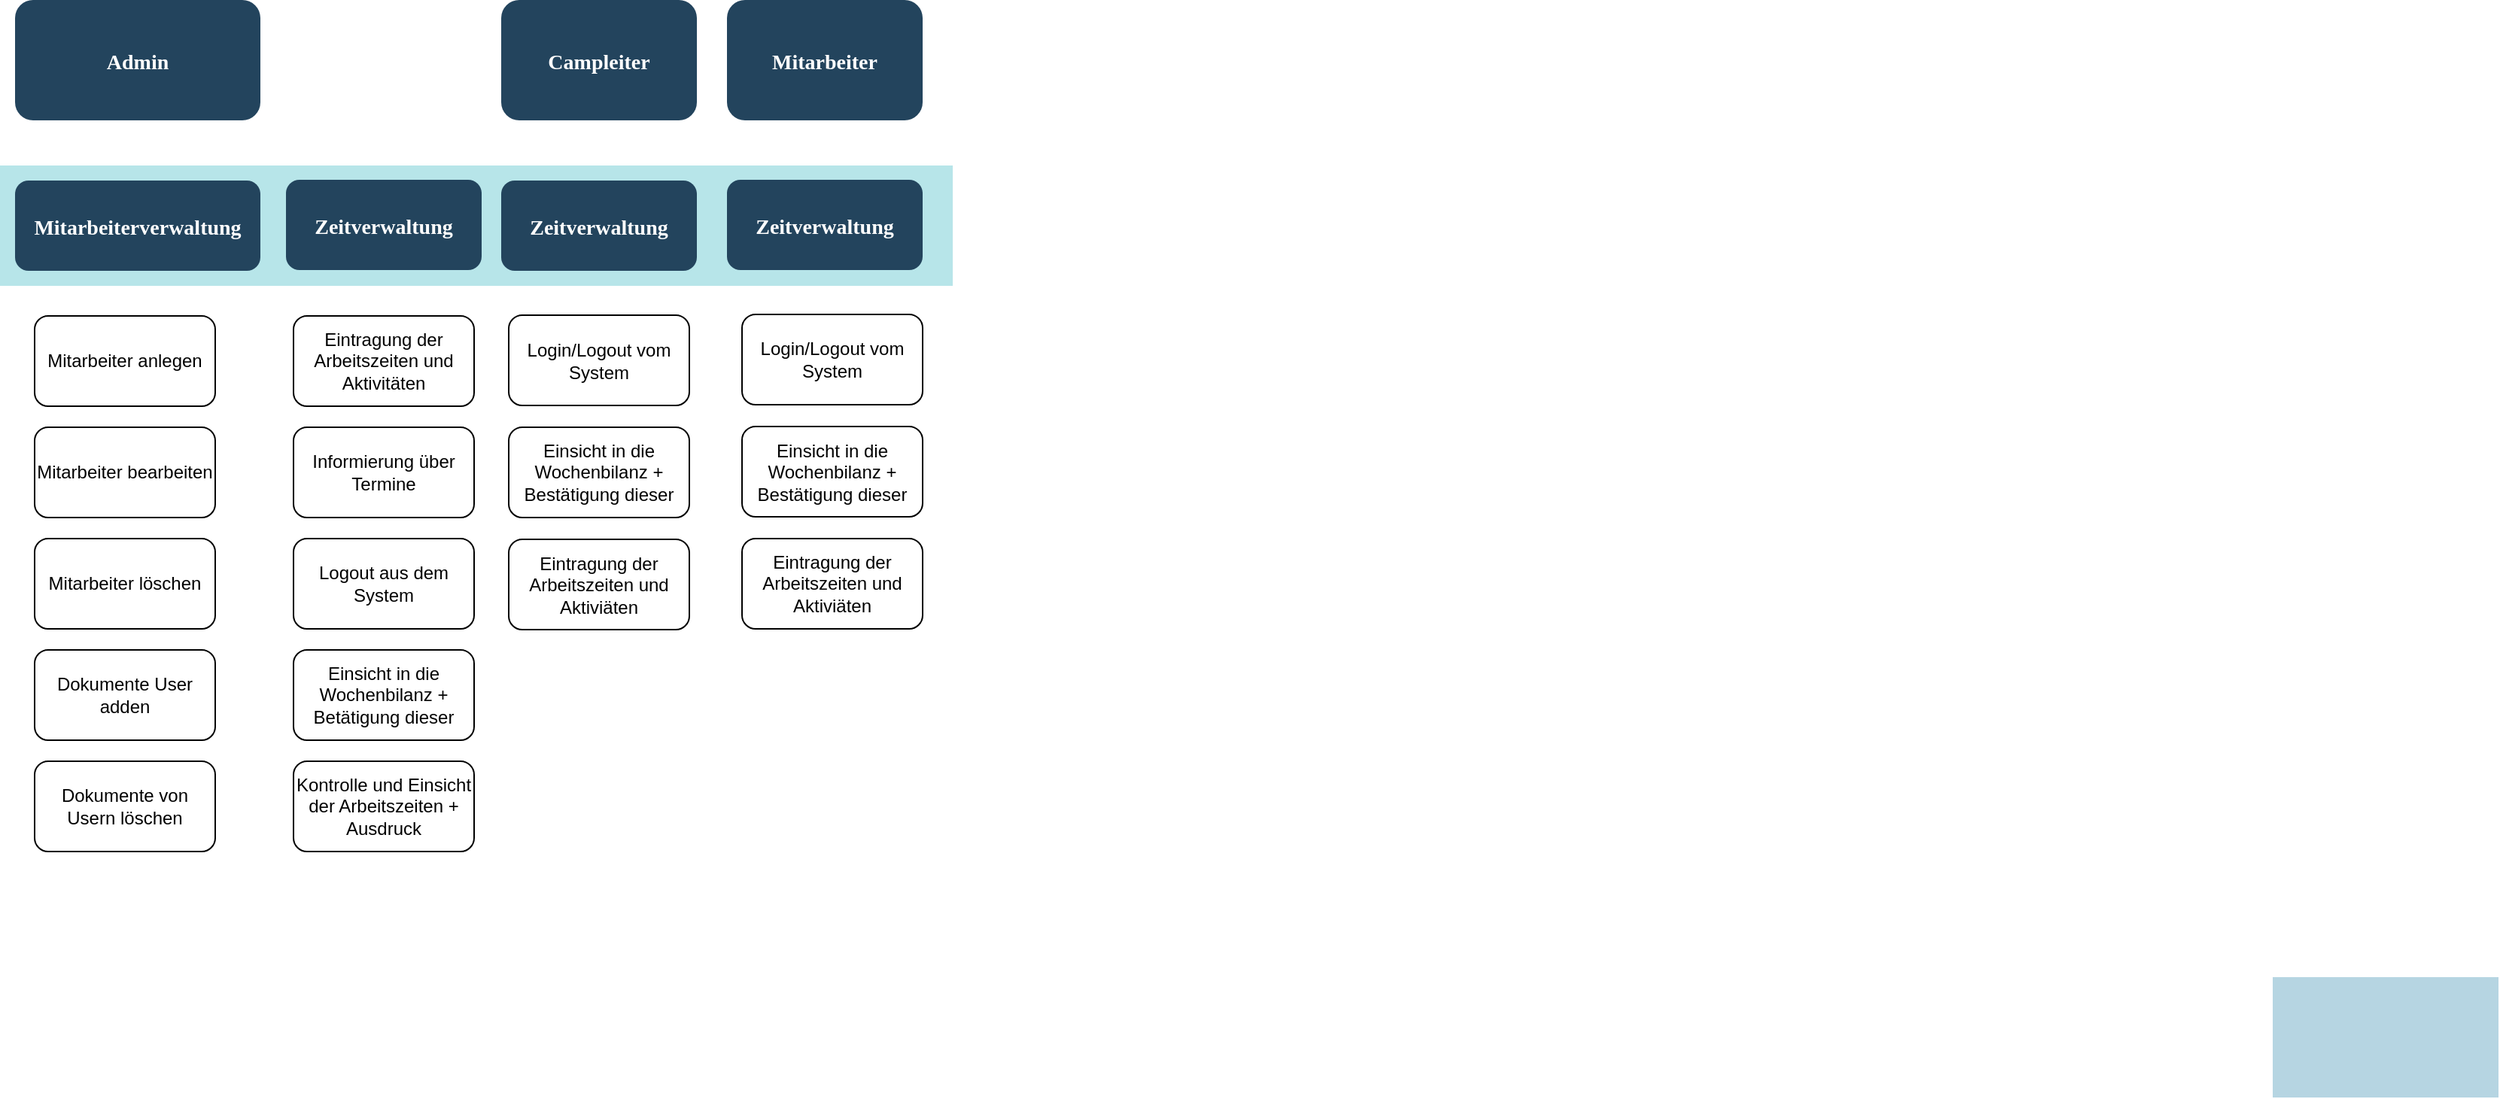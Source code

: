 <mxfile version="12.3.3" type="device" pages="1"><diagram name="Page-1" id="2c0d36ab-eaac-3732-788b-9136903baeff"><mxGraphModel dx="535" dy="789" grid="1" gridSize="10" guides="1" tooltips="1" connect="1" arrows="1" fold="1" page="1" pageScale="1.5" pageWidth="1169" pageHeight="827" background="#ffffff" math="0" shadow="0"><root><mxCell id="0"/><mxCell id="1" parent="0"/><mxCell id="116" value="" style="fillColor=#10739E;strokeColor=none;opacity=30;" parent="1" vertex="1"><mxGeometry x="1557" y="985.5" width="150" height="80" as="geometry"/></mxCell><mxCell id="108" value="" style="fillColor=#12AAB5;strokeColor=none;opacity=30;" parent="1" vertex="1"><mxGeometry x="47" y="446" width="633" height="80" as="geometry"/></mxCell><mxCell id="12" value="Campleiter" style="rounded=1;fillColor=#23445D;gradientColor=none;strokeColor=none;fontColor=#FFFFFF;fontStyle=1;fontFamily=Tahoma;fontSize=14" parent="1" vertex="1"><mxGeometry x="380" y="336" width="130" height="80" as="geometry"/></mxCell><mxCell id="13" value="Admin" style="rounded=1;fillColor=#23445D;gradientColor=none;strokeColor=none;fontColor=#FFFFFF;fontStyle=1;fontFamily=Tahoma;fontSize=14" parent="1" vertex="1"><mxGeometry x="57" y="336" width="163" height="80" as="geometry"/></mxCell><mxCell id="14" value="Mitarbeiterverwaltung" style="rounded=1;fillColor=#23445D;gradientColor=none;strokeColor=none;fontColor=#FFFFFF;fontStyle=1;fontFamily=Tahoma;fontSize=14" parent="1" vertex="1"><mxGeometry x="57" y="456" width="163" height="60" as="geometry"/></mxCell><mxCell id="16" value="Zeitverwaltung" style="rounded=1;fillColor=#23445D;gradientColor=none;strokeColor=none;fontColor=#FFFFFF;fontStyle=1;fontFamily=Tahoma;fontSize=14" parent="1" vertex="1"><mxGeometry x="237" y="455.5" width="130" height="60" as="geometry"/></mxCell><mxCell id="29" value="Zeitverwaltung" style="rounded=1;fillColor=#23445D;gradientColor=none;strokeColor=none;fontColor=#FFFFFF;fontStyle=1;fontFamily=Tahoma;fontSize=14" parent="1" vertex="1"><mxGeometry x="380" y="456" width="130" height="60" as="geometry"/></mxCell><mxCell id="EzzSuLtJ86asx0T8Qjyi-123" value="Mitarbeiter anlegen" style="rounded=1;whiteSpace=wrap;html=1;" vertex="1" parent="1"><mxGeometry x="70" y="546" width="120" height="60" as="geometry"/></mxCell><mxCell id="EzzSuLtJ86asx0T8Qjyi-124" value="Mitarbeiter bearbeiten" style="rounded=1;whiteSpace=wrap;html=1;" vertex="1" parent="1"><mxGeometry x="70" y="620" width="120" height="60" as="geometry"/></mxCell><mxCell id="EzzSuLtJ86asx0T8Qjyi-125" value="Mitarbeiter löschen" style="rounded=1;whiteSpace=wrap;html=1;" vertex="1" parent="1"><mxGeometry x="70" y="694" width="120" height="60" as="geometry"/></mxCell><mxCell id="EzzSuLtJ86asx0T8Qjyi-126" value="Dokumente User adden" style="rounded=1;whiteSpace=wrap;html=1;" vertex="1" parent="1"><mxGeometry x="70" y="768" width="120" height="60" as="geometry"/></mxCell><mxCell id="EzzSuLtJ86asx0T8Qjyi-127" value="Dokumente von Usern löschen" style="rounded=1;whiteSpace=wrap;html=1;" vertex="1" parent="1"><mxGeometry x="70" y="842" width="120" height="60" as="geometry"/></mxCell><mxCell id="EzzSuLtJ86asx0T8Qjyi-128" value="Eintragung der Arbeitszeiten und Aktivitäten" style="rounded=1;whiteSpace=wrap;html=1;" vertex="1" parent="1"><mxGeometry x="242" y="546" width="120" height="60" as="geometry"/></mxCell><mxCell id="EzzSuLtJ86asx0T8Qjyi-129" value="Informierung über Termine" style="rounded=1;whiteSpace=wrap;html=1;" vertex="1" parent="1"><mxGeometry x="242" y="620" width="120" height="60" as="geometry"/></mxCell><mxCell id="EzzSuLtJ86asx0T8Qjyi-130" value="Logout aus dem System" style="rounded=1;whiteSpace=wrap;html=1;" vertex="1" parent="1"><mxGeometry x="242" y="694" width="120" height="60" as="geometry"/></mxCell><mxCell id="EzzSuLtJ86asx0T8Qjyi-131" value="Einsicht in die Wochenbilanz + Betätigung dieser" style="rounded=1;whiteSpace=wrap;html=1;" vertex="1" parent="1"><mxGeometry x="242" y="768" width="120" height="60" as="geometry"/></mxCell><mxCell id="EzzSuLtJ86asx0T8Qjyi-132" value="Kontrolle und Einsicht der Arbeitszeiten + Ausdruck" style="rounded=1;whiteSpace=wrap;html=1;" vertex="1" parent="1"><mxGeometry x="242" y="842" width="120" height="60" as="geometry"/></mxCell><mxCell id="EzzSuLtJ86asx0T8Qjyi-133" value="Login/Logout vom System" style="rounded=1;whiteSpace=wrap;html=1;" vertex="1" parent="1"><mxGeometry x="385" y="545.5" width="120" height="60" as="geometry"/></mxCell><mxCell id="EzzSuLtJ86asx0T8Qjyi-134" value="Einsicht in die Wochenbilanz + Bestätigung dieser" style="rounded=1;whiteSpace=wrap;html=1;" vertex="1" parent="1"><mxGeometry x="385" y="620" width="120" height="60" as="geometry"/></mxCell><mxCell id="EzzSuLtJ86asx0T8Qjyi-135" value="Eintragung der Arbeitszeiten und Aktiviäten" style="rounded=1;whiteSpace=wrap;html=1;" vertex="1" parent="1"><mxGeometry x="385" y="694.5" width="120" height="60" as="geometry"/></mxCell><mxCell id="EzzSuLtJ86asx0T8Qjyi-136" value="Mitarbeiter" style="rounded=1;fillColor=#23445D;gradientColor=none;strokeColor=none;fontColor=#FFFFFF;fontStyle=1;fontFamily=Tahoma;fontSize=14" vertex="1" parent="1"><mxGeometry x="530" y="336" width="130" height="80" as="geometry"/></mxCell><mxCell id="EzzSuLtJ86asx0T8Qjyi-137" value="Zeitverwaltung" style="rounded=1;fillColor=#23445D;gradientColor=none;strokeColor=none;fontColor=#FFFFFF;fontStyle=1;fontFamily=Tahoma;fontSize=14" vertex="1" parent="1"><mxGeometry x="530" y="455.5" width="130" height="60" as="geometry"/></mxCell><mxCell id="EzzSuLtJ86asx0T8Qjyi-138" value="Login/Logout vom System" style="rounded=1;whiteSpace=wrap;html=1;" vertex="1" parent="1"><mxGeometry x="540" y="545" width="120" height="60" as="geometry"/></mxCell><mxCell id="EzzSuLtJ86asx0T8Qjyi-139" value="Einsicht in die Wochenbilanz + Bestätigung dieser" style="rounded=1;whiteSpace=wrap;html=1;" vertex="1" parent="1"><mxGeometry x="540" y="619.5" width="120" height="60" as="geometry"/></mxCell><mxCell id="EzzSuLtJ86asx0T8Qjyi-140" value="Eintragung der Arbeitszeiten und Aktiviäten" style="rounded=1;whiteSpace=wrap;html=1;" vertex="1" parent="1"><mxGeometry x="540" y="694" width="120" height="60" as="geometry"/></mxCell></root></mxGraphModel></diagram></mxfile>